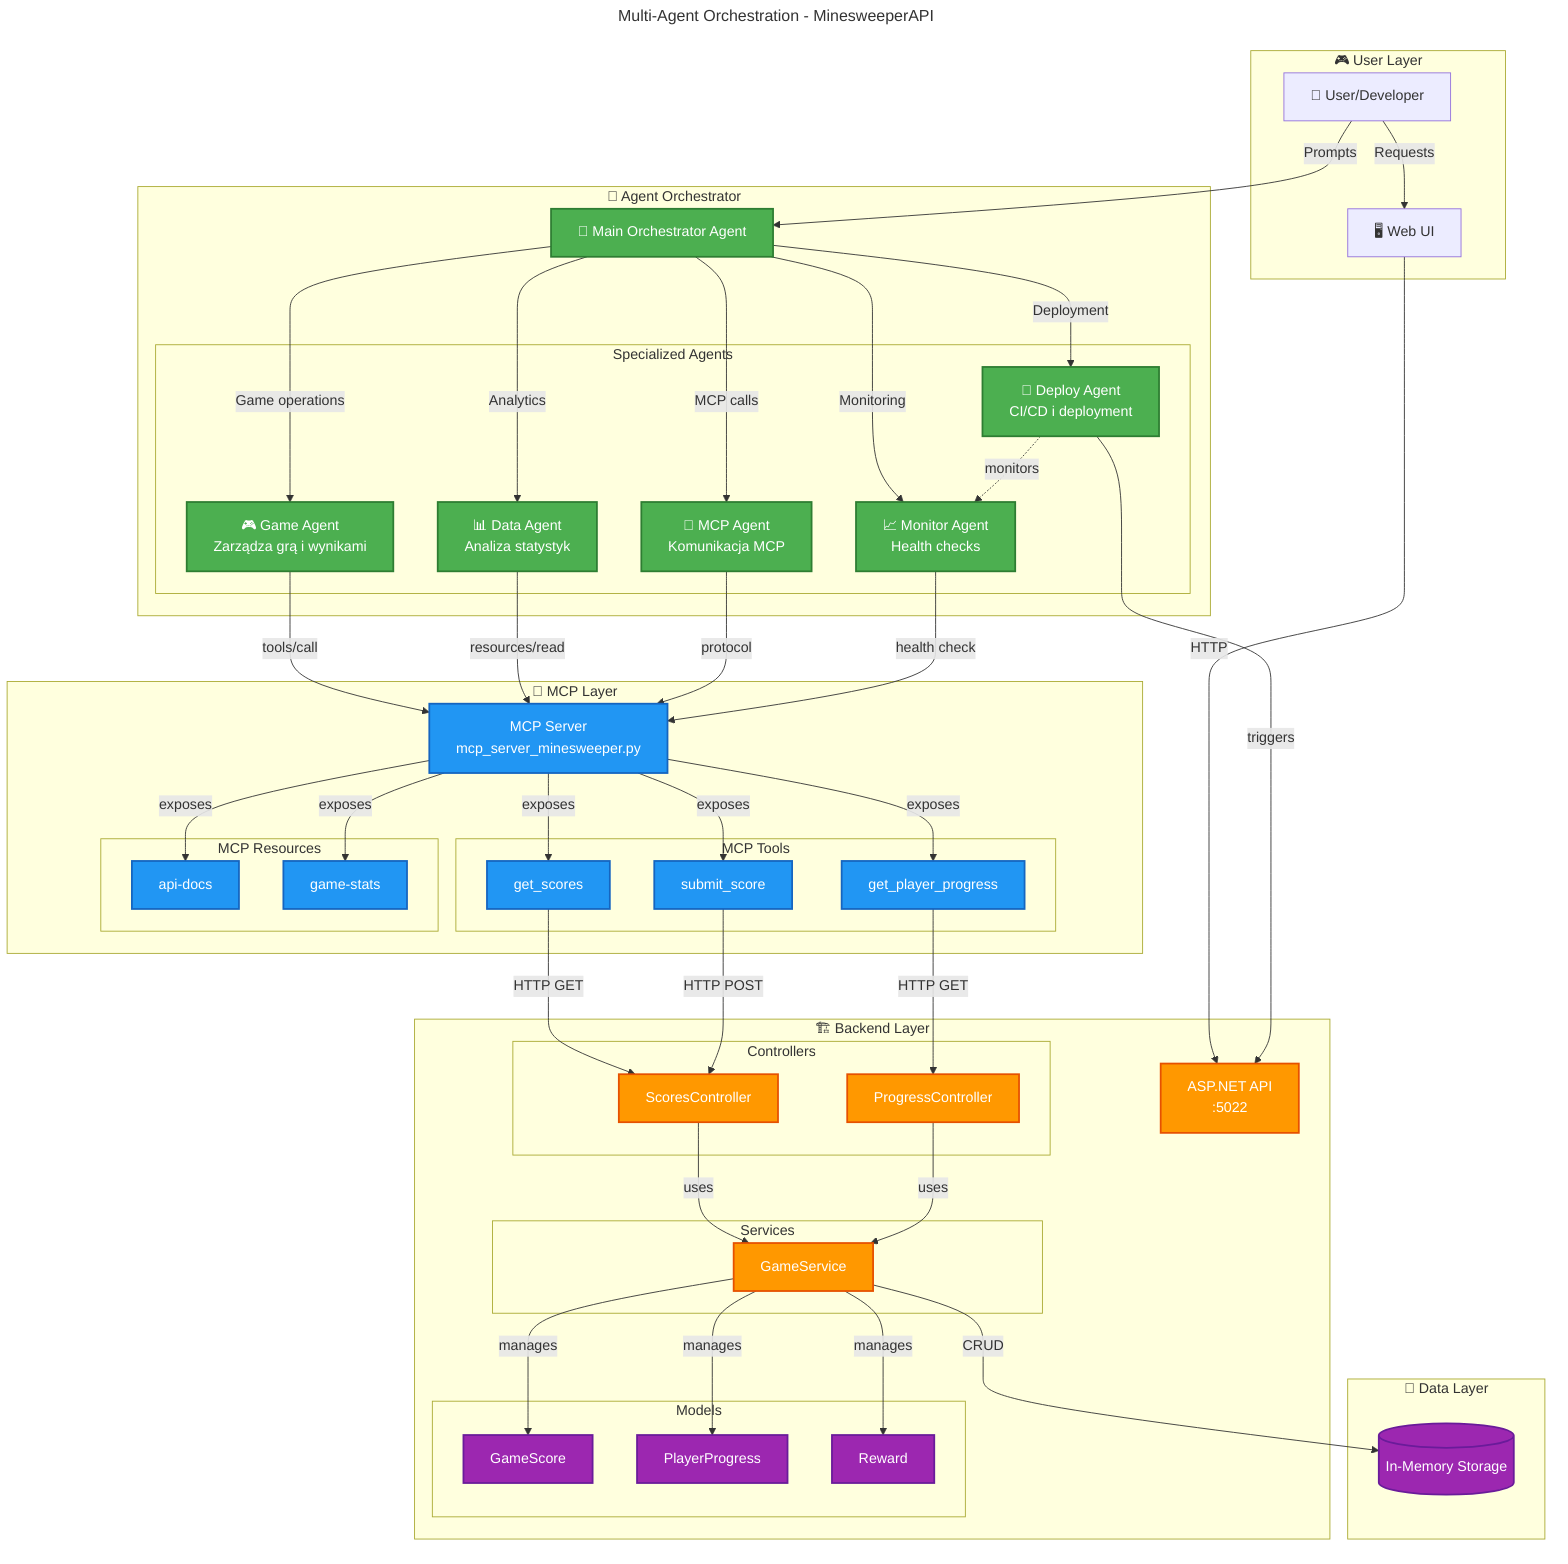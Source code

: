 ---
title: Multi-Agent Orchestration - MinesweeperAPI
---

graph TB
    subgraph "🎮 User Layer"
        User[👤 User/Developer]
        UI[🖥️ Web UI]
    end

    subgraph "🤖 Agent Orchestrator"
        Orchestrator[🎯 Main Orchestrator Agent]
        
        subgraph "Specialized Agents"
            GameAgent[🎮 Game Agent<br/>Zarządza grą i wynikami]
            DataAgent[📊 Data Agent<br/>Analiza statystyk]
            MCPAgent[🔧 MCP Agent<br/>Komunikacja MCP]
            DeployAgent[🚀 Deploy Agent<br/>CI/CD i deployment]
            MonitorAgent[📈 Monitor Agent<br/>Health checks]
        end
    end

    subgraph "🔌 MCP Layer"
        MCPServer[MCP Server<br/>mcp_server_minesweeper.py]
        
        subgraph "MCP Tools"
            T1[get_scores]
            T2[submit_score]
            T3[get_player_progress]
        end
        
        subgraph "MCP Resources"
            R1[api-docs]
            R2[game-stats]
        end
    end

    subgraph "🏗️ Backend Layer"
        API[ASP.NET API<br/>:5022]
        
        subgraph "Controllers"
            ScoresCtrl[ScoresController]
            ProgressCtrl[ProgressController]
        end
        
        subgraph "Services"
            GameService[GameService]
        end
        
        subgraph "Models"
            Score[GameScore]
            Progress[PlayerProgress]
            Reward[Reward]
        end
    end

    subgraph "💾 Data Layer"
        InMemory[(In-Memory Storage)]
    end

    %% User interactions
    User -->|Requests| UI
    User -->|Prompts| Orchestrator
    
    %% Orchestrator delegates to agents
    Orchestrator -->|Game operations| GameAgent
    Orchestrator -->|Analytics| DataAgent
    Orchestrator -->|MCP calls| MCPAgent
    Orchestrator -->|Deployment| DeployAgent
    Orchestrator -->|Monitoring| MonitorAgent
    
    %% Agents use MCP
    GameAgent -->|tools/call| MCPServer
    DataAgent -->|resources/read| MCPServer
    MCPAgent -->|protocol| MCPServer
    MonitorAgent -->|health check| MCPServer
    
    %% MCP uses tools/resources
    MCPServer -->|exposes| T1
    MCPServer -->|exposes| T2
    MCPServer -->|exposes| T3
    MCPServer -->|exposes| R1
    MCPServer -->|exposes| R2
    
    %% MCP calls API
    T1 -->|HTTP GET| ScoresCtrl
    T2 -->|HTTP POST| ScoresCtrl
    T3 -->|HTTP GET| ProgressCtrl
    
    %% API uses services
    ScoresCtrl -->|uses| GameService
    ProgressCtrl -->|uses| GameService
    
    %% Services use models
    GameService -->|manages| Score
    GameService -->|manages| Progress
    GameService -->|manages| Reward
    
    %% Data storage
    GameService -->|CRUD| InMemory
    
    %% UI interactions
    UI -->|HTTP| API
    
    %% Deploy agent interactions
    DeployAgent -->|triggers| API
    DeployAgent -.->|monitors| MonitorAgent

    %% Styling
    classDef agentClass fill:#4CAF50,stroke:#2E7D32,stroke-width:2px,color:#fff
    classDef mcpClass fill:#2196F3,stroke:#1565C0,stroke-width:2px,color:#fff
    classDef apiClass fill:#FF9800,stroke:#E65100,stroke-width:2px,color:#fff
    classDef dataClass fill:#9C27B0,stroke:#6A1B9A,stroke-width:2px,color:#fff
    
    class Orchestrator,GameAgent,DataAgent,MCPAgent,DeployAgent,MonitorAgent agentClass
    class MCPServer,T1,T2,T3,R1,R2 mcpClass
    class API,ScoresCtrl,ProgressCtrl,GameService apiClass
    class InMemory,Score,Progress,Reward dataClass